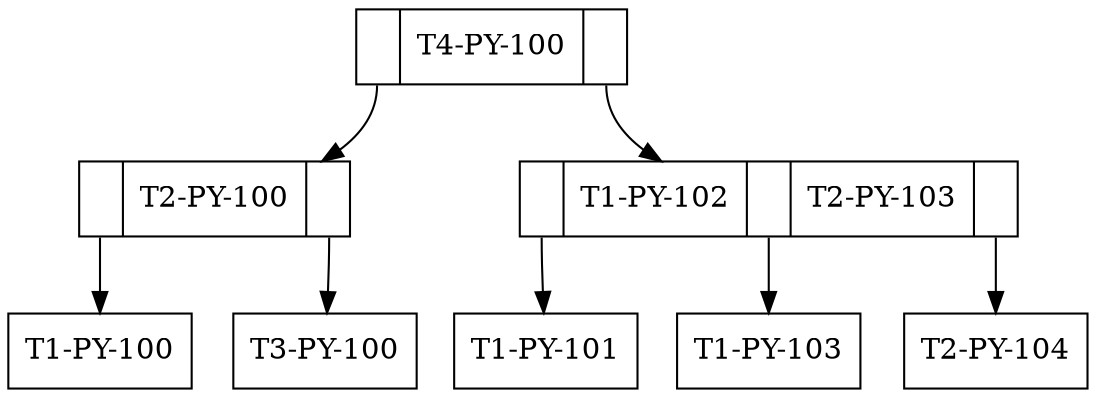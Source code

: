 digraph arbol { 
node[shape=record]R540[label="<C1>|T4-PY-100|<C2>"];
R538[label="<C1>|T2-PY-100|<C2>"];
R537[label="T1-PY-100"];
R539[label="T3-PY-100"];
R2539[label="<C1>|T1-PY-102|<C2>|T2-PY-103|<C3>"];
R1538[label="T1-PY-101"];
R3540[label="T1-PY-103"];
R4542[label="T2-PY-104"];
R540:C1 -> R538;
R538:C1 -> R537;
R538:C2 -> R539;
R540:C2 -> R2539;
R2539:C1 -> R1538;
R2539:C2 -> R3540;
R2539:C3 -> R4542;
}